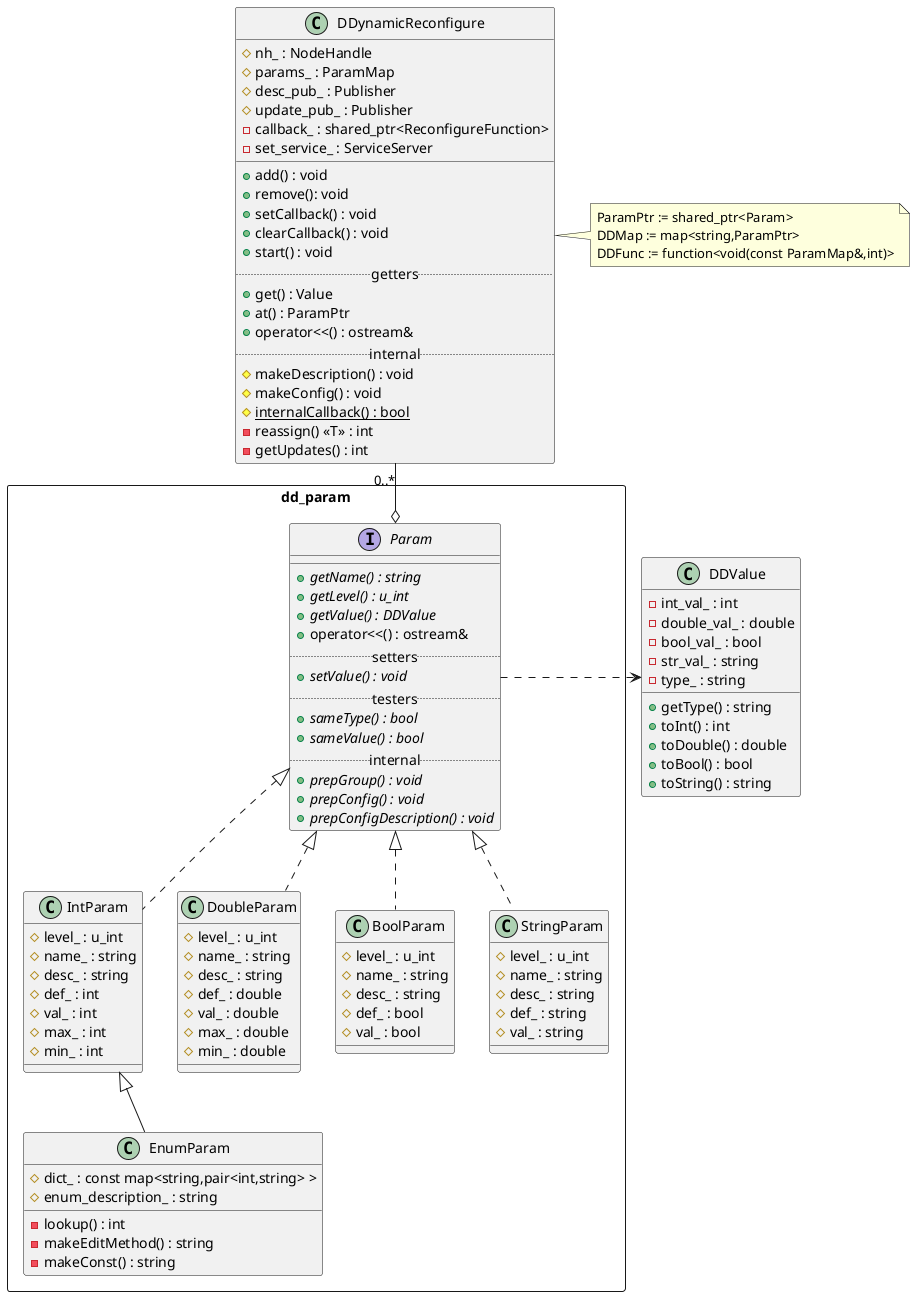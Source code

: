 @startuml
class DDynamicReconfigure {
    #nh_ : NodeHandle
    #params_ : ParamMap
    #desc_pub_ : Publisher
    #update_pub_ : Publisher
    -callback_ : shared_ptr<ReconfigureFunction>
    -set_service_ : ServiceServer
    __
    +add() : void
    +remove(): void
    +setCallback() : void
    +clearCallback() : void
    +start() : void
    ..getters..
    +get() : Value
    +at() : ParamPtr
    +operator<<() : ostream&
    ..internal..
    #makeDescription() : void
    #makeConfig() : void
    #{static} internalCallback() : bool
    -reassign() <<T>> : int
    -getUpdates() : int
}
note right: ParamPtr := shared_ptr<Param>\nDDMap := map<string,ParamPtr>\nDDFunc := function<void(const ParamMap&,int)>
class DDValue {
    -int_val_ : int
    -double_val_ : double
    -bool_val_ : bool
    -str_val_ : string
    -type_ : string
    +getType() : string
    +toInt() : int
    +toDouble() : double
    +toBool() : bool
    +toString() : string
}
package dd_param <<Rectangle>> {
    interface Param {
        __
        +{abstract} getName() : string
        +{abstract} getLevel() : u_int
        +{abstract} getValue() : DDValue
        +operator<<() : ostream&
        ..setters..
        +{abstract} setValue() : void
        ..testers..
        +{abstract} sameType() : bool
        +{abstract} sameValue() : bool
        ..internal..
        +{abstract} prepGroup() : void
        +{abstract} prepConfig() : void
        +{abstract} prepConfigDescription() : void
    }
    class IntParam {
        #level_ : u_int
        #name_ : string
        #desc_ : string
        #def_ : int
        #val_ : int
        #max_ : int
        #min_ : int
    }
    class DoubleParam {
        #level_ : u_int
        #name_ : string
        #desc_ : string
        #def_ : double
        #val_ : double
        #max_ : double
        #min_ : double
    }
    class BoolParam {
        #level_ : u_int
        #name_ : string
        #desc_ : string
        #def_ : bool
        #val_ : bool
    }
    class StringParam {
        #level_ : u_int
        #name_ : string
        #desc_ : string
        #def_ : string
        #val_ : string
    }
    class EnumParam {
      #dict_ : const map<string,pair<int,string> >
      #enum_description_ : string
      -lookup() : int
      -makeEditMethod() : string
      -makeConst() : string
    }
}

Param .> DDValue
IntParam .u.|> Param
DoubleParam .u.|> Param
BoolParam .u.|> Param
StringParam .u.|> Param
EnumParam -u-|> IntParam
DDynamicReconfigure "0..*" --o Param
@enduml